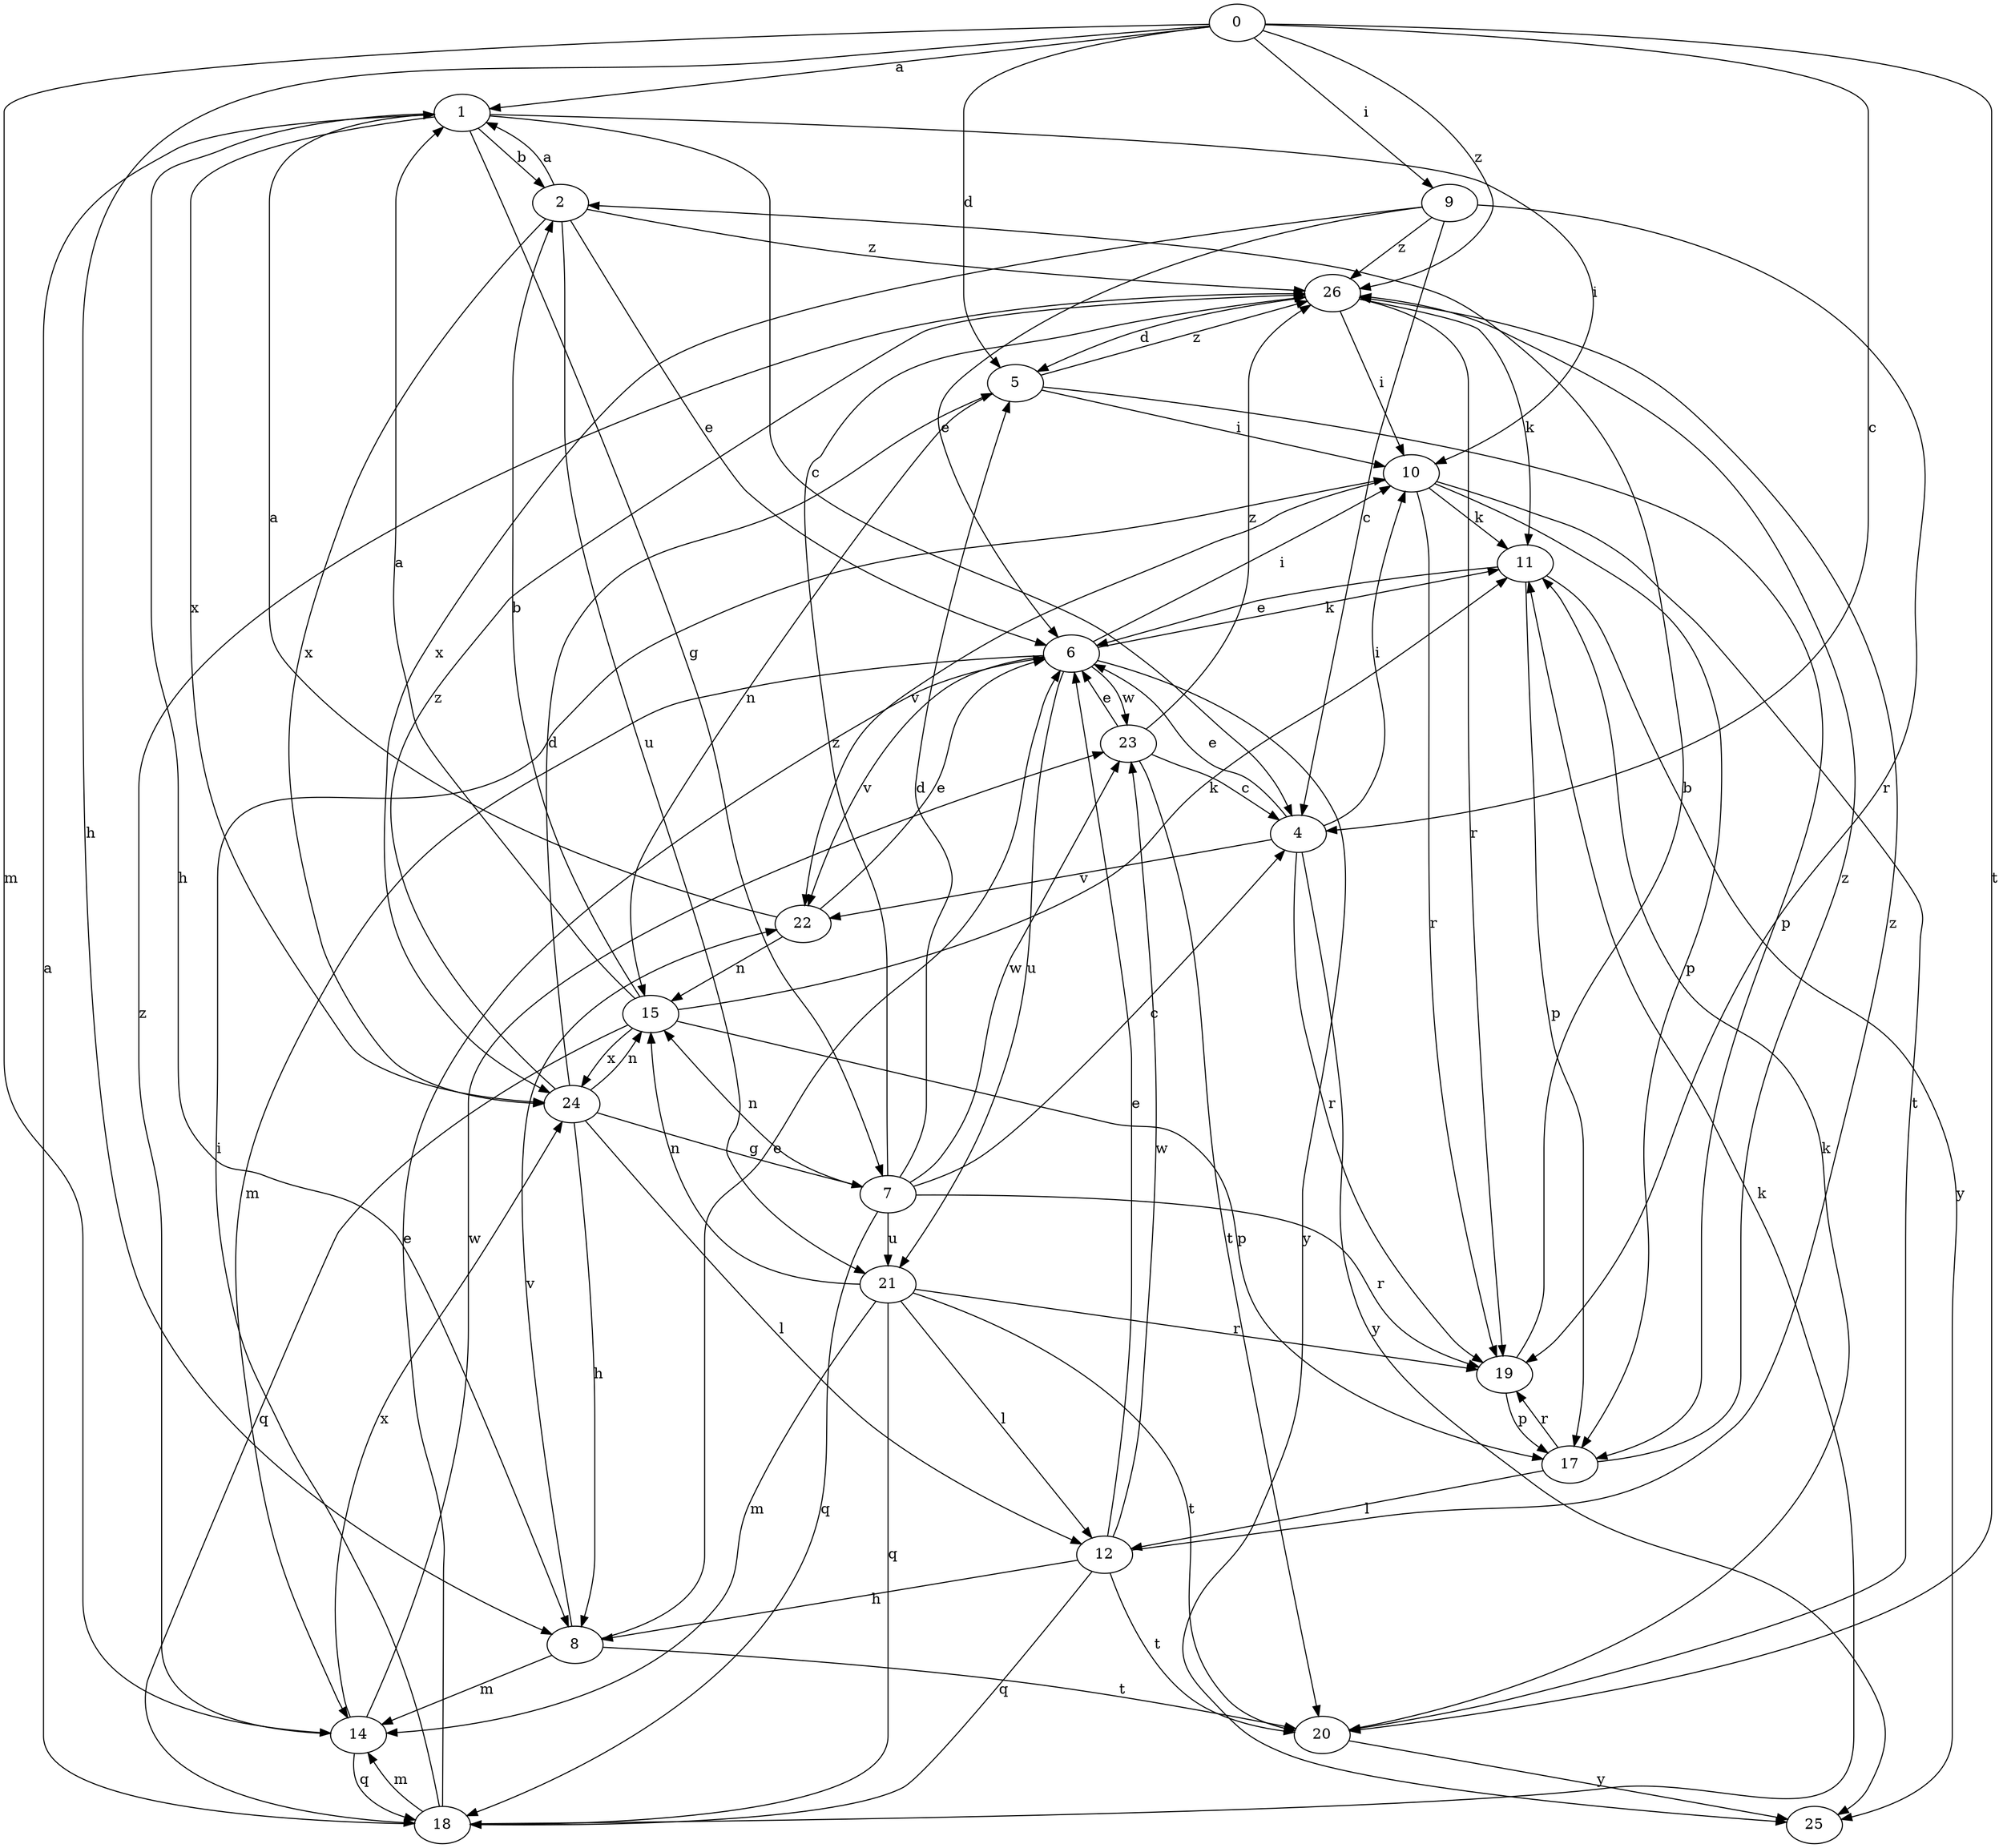 strict digraph  {
1;
2;
4;
5;
6;
7;
8;
9;
10;
11;
12;
0;
14;
15;
17;
18;
19;
20;
21;
22;
23;
24;
25;
26;
1 -> 2  [label=b];
1 -> 4  [label=c];
1 -> 7  [label=g];
1 -> 8  [label=h];
1 -> 10  [label=i];
1 -> 24  [label=x];
2 -> 1  [label=a];
2 -> 6  [label=e];
2 -> 21  [label=u];
2 -> 24  [label=x];
2 -> 26  [label=z];
4 -> 6  [label=e];
4 -> 10  [label=i];
4 -> 19  [label=r];
4 -> 22  [label=v];
4 -> 25  [label=y];
5 -> 10  [label=i];
5 -> 15  [label=n];
5 -> 17  [label=p];
5 -> 26  [label=z];
6 -> 10  [label=i];
6 -> 11  [label=k];
6 -> 14  [label=m];
6 -> 21  [label=u];
6 -> 22  [label=v];
6 -> 23  [label=w];
6 -> 25  [label=y];
7 -> 4  [label=c];
7 -> 5  [label=d];
7 -> 15  [label=n];
7 -> 18  [label=q];
7 -> 19  [label=r];
7 -> 21  [label=u];
7 -> 23  [label=w];
7 -> 26  [label=z];
8 -> 6  [label=e];
8 -> 14  [label=m];
8 -> 20  [label=t];
8 -> 22  [label=v];
9 -> 4  [label=c];
9 -> 6  [label=e];
9 -> 19  [label=r];
9 -> 24  [label=x];
9 -> 26  [label=z];
10 -> 11  [label=k];
10 -> 17  [label=p];
10 -> 19  [label=r];
10 -> 20  [label=t];
10 -> 22  [label=v];
11 -> 6  [label=e];
11 -> 17  [label=p];
11 -> 25  [label=y];
12 -> 6  [label=e];
12 -> 8  [label=h];
12 -> 18  [label=q];
12 -> 20  [label=t];
12 -> 23  [label=w];
12 -> 26  [label=z];
0 -> 1  [label=a];
0 -> 4  [label=c];
0 -> 5  [label=d];
0 -> 8  [label=h];
0 -> 9  [label=i];
0 -> 14  [label=m];
0 -> 20  [label=t];
0 -> 26  [label=z];
14 -> 18  [label=q];
14 -> 23  [label=w];
14 -> 24  [label=x];
14 -> 26  [label=z];
15 -> 1  [label=a];
15 -> 2  [label=b];
15 -> 11  [label=k];
15 -> 17  [label=p];
15 -> 18  [label=q];
15 -> 24  [label=x];
17 -> 12  [label=l];
17 -> 19  [label=r];
17 -> 26  [label=z];
18 -> 1  [label=a];
18 -> 6  [label=e];
18 -> 10  [label=i];
18 -> 11  [label=k];
18 -> 14  [label=m];
19 -> 2  [label=b];
19 -> 17  [label=p];
20 -> 11  [label=k];
20 -> 25  [label=y];
21 -> 12  [label=l];
21 -> 14  [label=m];
21 -> 15  [label=n];
21 -> 18  [label=q];
21 -> 19  [label=r];
21 -> 20  [label=t];
22 -> 1  [label=a];
22 -> 6  [label=e];
22 -> 15  [label=n];
23 -> 4  [label=c];
23 -> 6  [label=e];
23 -> 20  [label=t];
23 -> 26  [label=z];
24 -> 5  [label=d];
24 -> 7  [label=g];
24 -> 8  [label=h];
24 -> 12  [label=l];
24 -> 15  [label=n];
24 -> 26  [label=z];
26 -> 5  [label=d];
26 -> 10  [label=i];
26 -> 11  [label=k];
26 -> 19  [label=r];
}
